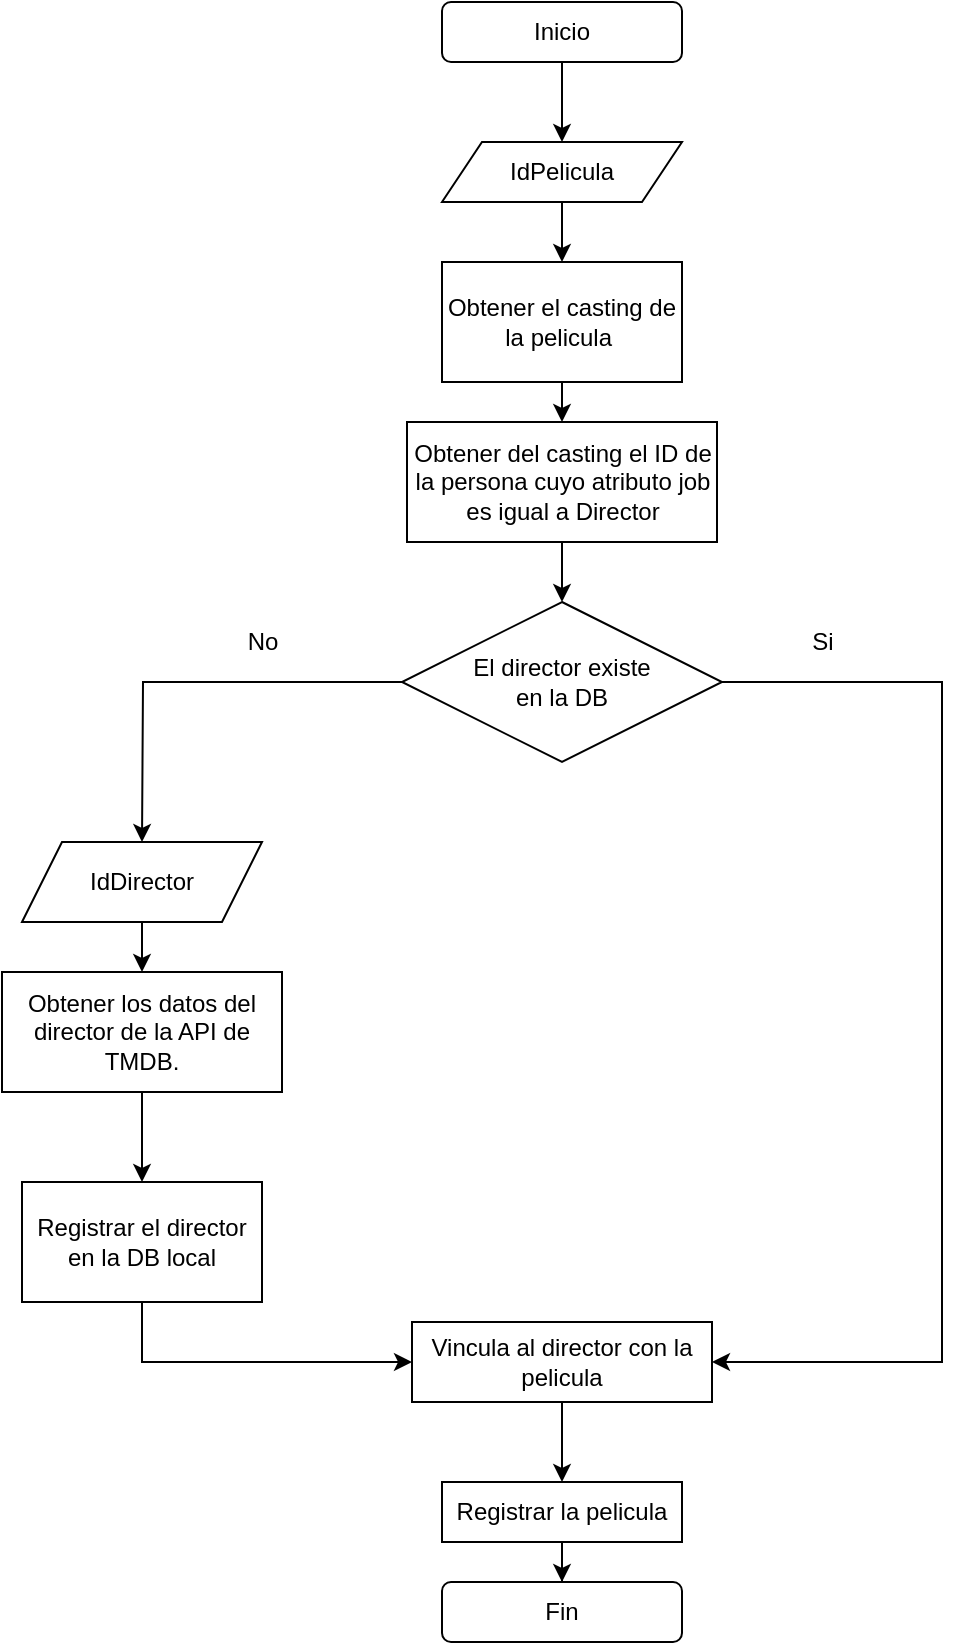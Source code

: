 <mxfile version="15.4.0" type="device"><diagram id="C5RBs43oDa-KdzZeNtuy" name="Page-1"><mxGraphModel dx="1092" dy="534" grid="1" gridSize="10" guides="1" tooltips="1" connect="1" arrows="1" fold="1" page="1" pageScale="1" pageWidth="827" pageHeight="1169" math="0" shadow="0"><root><mxCell id="WIyWlLk6GJQsqaUBKTNV-0"/><mxCell id="WIyWlLk6GJQsqaUBKTNV-1" parent="WIyWlLk6GJQsqaUBKTNV-0"/><mxCell id="JYRLhGY0167PoXK5kerM-2" style="edgeStyle=orthogonalEdgeStyle;rounded=0;orthogonalLoop=1;jettySize=auto;html=1;exitX=0.5;exitY=1;exitDx=0;exitDy=0;entryX=0.5;entryY=0;entryDx=0;entryDy=0;" edge="1" parent="WIyWlLk6GJQsqaUBKTNV-1" source="JYRLhGY0167PoXK5kerM-0" target="JYRLhGY0167PoXK5kerM-1"><mxGeometry relative="1" as="geometry"/></mxCell><mxCell id="JYRLhGY0167PoXK5kerM-0" value="Inicio" style="rounded=1;whiteSpace=wrap;html=1;" vertex="1" parent="WIyWlLk6GJQsqaUBKTNV-1"><mxGeometry x="270" y="100" width="120" height="30" as="geometry"/></mxCell><mxCell id="JYRLhGY0167PoXK5kerM-4" style="edgeStyle=orthogonalEdgeStyle;rounded=0;orthogonalLoop=1;jettySize=auto;html=1;exitX=0.5;exitY=1;exitDx=0;exitDy=0;entryX=0.5;entryY=0;entryDx=0;entryDy=0;" edge="1" parent="WIyWlLk6GJQsqaUBKTNV-1" source="JYRLhGY0167PoXK5kerM-1" target="JYRLhGY0167PoXK5kerM-3"><mxGeometry relative="1" as="geometry"/></mxCell><mxCell id="JYRLhGY0167PoXK5kerM-1" value="IdPelicula" style="shape=parallelogram;perimeter=parallelogramPerimeter;whiteSpace=wrap;html=1;fixedSize=1;" vertex="1" parent="WIyWlLk6GJQsqaUBKTNV-1"><mxGeometry x="270" y="170" width="120" height="30" as="geometry"/></mxCell><mxCell id="JYRLhGY0167PoXK5kerM-6" style="edgeStyle=orthogonalEdgeStyle;rounded=0;orthogonalLoop=1;jettySize=auto;html=1;exitX=0.5;exitY=1;exitDx=0;exitDy=0;entryX=0.5;entryY=0;entryDx=0;entryDy=0;" edge="1" parent="WIyWlLk6GJQsqaUBKTNV-1" source="JYRLhGY0167PoXK5kerM-3" target="JYRLhGY0167PoXK5kerM-5"><mxGeometry relative="1" as="geometry"/></mxCell><mxCell id="JYRLhGY0167PoXK5kerM-3" value="Obtener el casting de la pelicula&amp;nbsp;" style="rounded=0;whiteSpace=wrap;html=1;" vertex="1" parent="WIyWlLk6GJQsqaUBKTNV-1"><mxGeometry x="270" y="230" width="120" height="60" as="geometry"/></mxCell><mxCell id="JYRLhGY0167PoXK5kerM-9" style="edgeStyle=orthogonalEdgeStyle;rounded=0;orthogonalLoop=1;jettySize=auto;html=1;exitX=0.5;exitY=1;exitDx=0;exitDy=0;entryX=0.5;entryY=0;entryDx=0;entryDy=0;" edge="1" parent="WIyWlLk6GJQsqaUBKTNV-1" source="JYRLhGY0167PoXK5kerM-5" target="JYRLhGY0167PoXK5kerM-8"><mxGeometry relative="1" as="geometry"/></mxCell><mxCell id="JYRLhGY0167PoXK5kerM-5" value="Obtener del casting el ID de la persona cuyo atributo job es igual a Director" style="rounded=0;whiteSpace=wrap;html=1;" vertex="1" parent="WIyWlLk6GJQsqaUBKTNV-1"><mxGeometry x="252.5" y="310" width="155" height="60" as="geometry"/></mxCell><mxCell id="JYRLhGY0167PoXK5kerM-10" style="edgeStyle=orthogonalEdgeStyle;rounded=0;orthogonalLoop=1;jettySize=auto;html=1;" edge="1" parent="WIyWlLk6GJQsqaUBKTNV-1" source="JYRLhGY0167PoXK5kerM-8"><mxGeometry relative="1" as="geometry"><mxPoint x="120" y="520" as="targetPoint"/></mxGeometry></mxCell><mxCell id="JYRLhGY0167PoXK5kerM-27" style="edgeStyle=orthogonalEdgeStyle;rounded=0;orthogonalLoop=1;jettySize=auto;html=1;exitX=1;exitY=0.5;exitDx=0;exitDy=0;entryX=1;entryY=0.5;entryDx=0;entryDy=0;" edge="1" parent="WIyWlLk6GJQsqaUBKTNV-1" source="JYRLhGY0167PoXK5kerM-8" target="JYRLhGY0167PoXK5kerM-17"><mxGeometry relative="1" as="geometry"><Array as="points"><mxPoint x="520" y="440"/><mxPoint x="520" y="780"/></Array></mxGeometry></mxCell><mxCell id="JYRLhGY0167PoXK5kerM-8" value="El director existe &lt;br&gt;en la DB" style="rhombus;whiteSpace=wrap;html=1;" vertex="1" parent="WIyWlLk6GJQsqaUBKTNV-1"><mxGeometry x="250" y="400" width="160" height="80" as="geometry"/></mxCell><mxCell id="JYRLhGY0167PoXK5kerM-11" value="No" style="text;html=1;align=center;verticalAlign=middle;resizable=0;points=[];autosize=1;strokeColor=none;fillColor=none;" vertex="1" parent="WIyWlLk6GJQsqaUBKTNV-1"><mxGeometry x="165" y="410" width="30" height="20" as="geometry"/></mxCell><mxCell id="JYRLhGY0167PoXK5kerM-14" style="edgeStyle=orthogonalEdgeStyle;rounded=0;orthogonalLoop=1;jettySize=auto;html=1;exitX=0.5;exitY=1;exitDx=0;exitDy=0;entryX=0.5;entryY=0;entryDx=0;entryDy=0;" edge="1" parent="WIyWlLk6GJQsqaUBKTNV-1" source="JYRLhGY0167PoXK5kerM-12" target="JYRLhGY0167PoXK5kerM-13"><mxGeometry relative="1" as="geometry"/></mxCell><mxCell id="JYRLhGY0167PoXK5kerM-12" value="IdDirector" style="shape=parallelogram;perimeter=parallelogramPerimeter;whiteSpace=wrap;html=1;fixedSize=1;" vertex="1" parent="WIyWlLk6GJQsqaUBKTNV-1"><mxGeometry x="60" y="520" width="120" height="40" as="geometry"/></mxCell><mxCell id="JYRLhGY0167PoXK5kerM-16" style="edgeStyle=orthogonalEdgeStyle;rounded=0;orthogonalLoop=1;jettySize=auto;html=1;exitX=0.5;exitY=1;exitDx=0;exitDy=0;" edge="1" parent="WIyWlLk6GJQsqaUBKTNV-1" source="JYRLhGY0167PoXK5kerM-13" target="JYRLhGY0167PoXK5kerM-15"><mxGeometry relative="1" as="geometry"/></mxCell><mxCell id="JYRLhGY0167PoXK5kerM-13" value="Obtener los datos del director de la API de TMDB." style="rounded=0;whiteSpace=wrap;html=1;" vertex="1" parent="WIyWlLk6GJQsqaUBKTNV-1"><mxGeometry x="50" y="585" width="140" height="60" as="geometry"/></mxCell><mxCell id="JYRLhGY0167PoXK5kerM-26" style="edgeStyle=orthogonalEdgeStyle;rounded=0;orthogonalLoop=1;jettySize=auto;html=1;exitX=0.5;exitY=1;exitDx=0;exitDy=0;entryX=0;entryY=0.5;entryDx=0;entryDy=0;" edge="1" parent="WIyWlLk6GJQsqaUBKTNV-1" source="JYRLhGY0167PoXK5kerM-15" target="JYRLhGY0167PoXK5kerM-17"><mxGeometry relative="1" as="geometry"/></mxCell><mxCell id="JYRLhGY0167PoXK5kerM-15" value="Registrar el director en la DB local" style="rounded=0;whiteSpace=wrap;html=1;" vertex="1" parent="WIyWlLk6GJQsqaUBKTNV-1"><mxGeometry x="60" y="690" width="120" height="60" as="geometry"/></mxCell><mxCell id="JYRLhGY0167PoXK5kerM-22" style="edgeStyle=orthogonalEdgeStyle;rounded=0;orthogonalLoop=1;jettySize=auto;html=1;entryX=0.5;entryY=0;entryDx=0;entryDy=0;" edge="1" parent="WIyWlLk6GJQsqaUBKTNV-1" source="JYRLhGY0167PoXK5kerM-17" target="JYRLhGY0167PoXK5kerM-21"><mxGeometry relative="1" as="geometry"/></mxCell><mxCell id="JYRLhGY0167PoXK5kerM-17" value="Vincula al director con la pelicula" style="rounded=0;whiteSpace=wrap;html=1;" vertex="1" parent="WIyWlLk6GJQsqaUBKTNV-1"><mxGeometry x="255" y="760" width="150" height="40" as="geometry"/></mxCell><mxCell id="JYRLhGY0167PoXK5kerM-20" value="Fin" style="rounded=1;whiteSpace=wrap;html=1;" vertex="1" parent="WIyWlLk6GJQsqaUBKTNV-1"><mxGeometry x="270" y="890" width="120" height="30" as="geometry"/></mxCell><mxCell id="JYRLhGY0167PoXK5kerM-25" style="edgeStyle=orthogonalEdgeStyle;rounded=0;orthogonalLoop=1;jettySize=auto;html=1;exitX=0.5;exitY=1;exitDx=0;exitDy=0;" edge="1" parent="WIyWlLk6GJQsqaUBKTNV-1" source="JYRLhGY0167PoXK5kerM-21" target="JYRLhGY0167PoXK5kerM-20"><mxGeometry relative="1" as="geometry"/></mxCell><mxCell id="JYRLhGY0167PoXK5kerM-21" value="Registrar la pelicula" style="rounded=0;whiteSpace=wrap;html=1;" vertex="1" parent="WIyWlLk6GJQsqaUBKTNV-1"><mxGeometry x="270" y="840" width="120" height="30" as="geometry"/></mxCell><mxCell id="JYRLhGY0167PoXK5kerM-28" value="Si" style="text;html=1;align=center;verticalAlign=middle;resizable=0;points=[];autosize=1;strokeColor=none;fillColor=none;" vertex="1" parent="WIyWlLk6GJQsqaUBKTNV-1"><mxGeometry x="445" y="410" width="30" height="20" as="geometry"/></mxCell></root></mxGraphModel></diagram></mxfile>